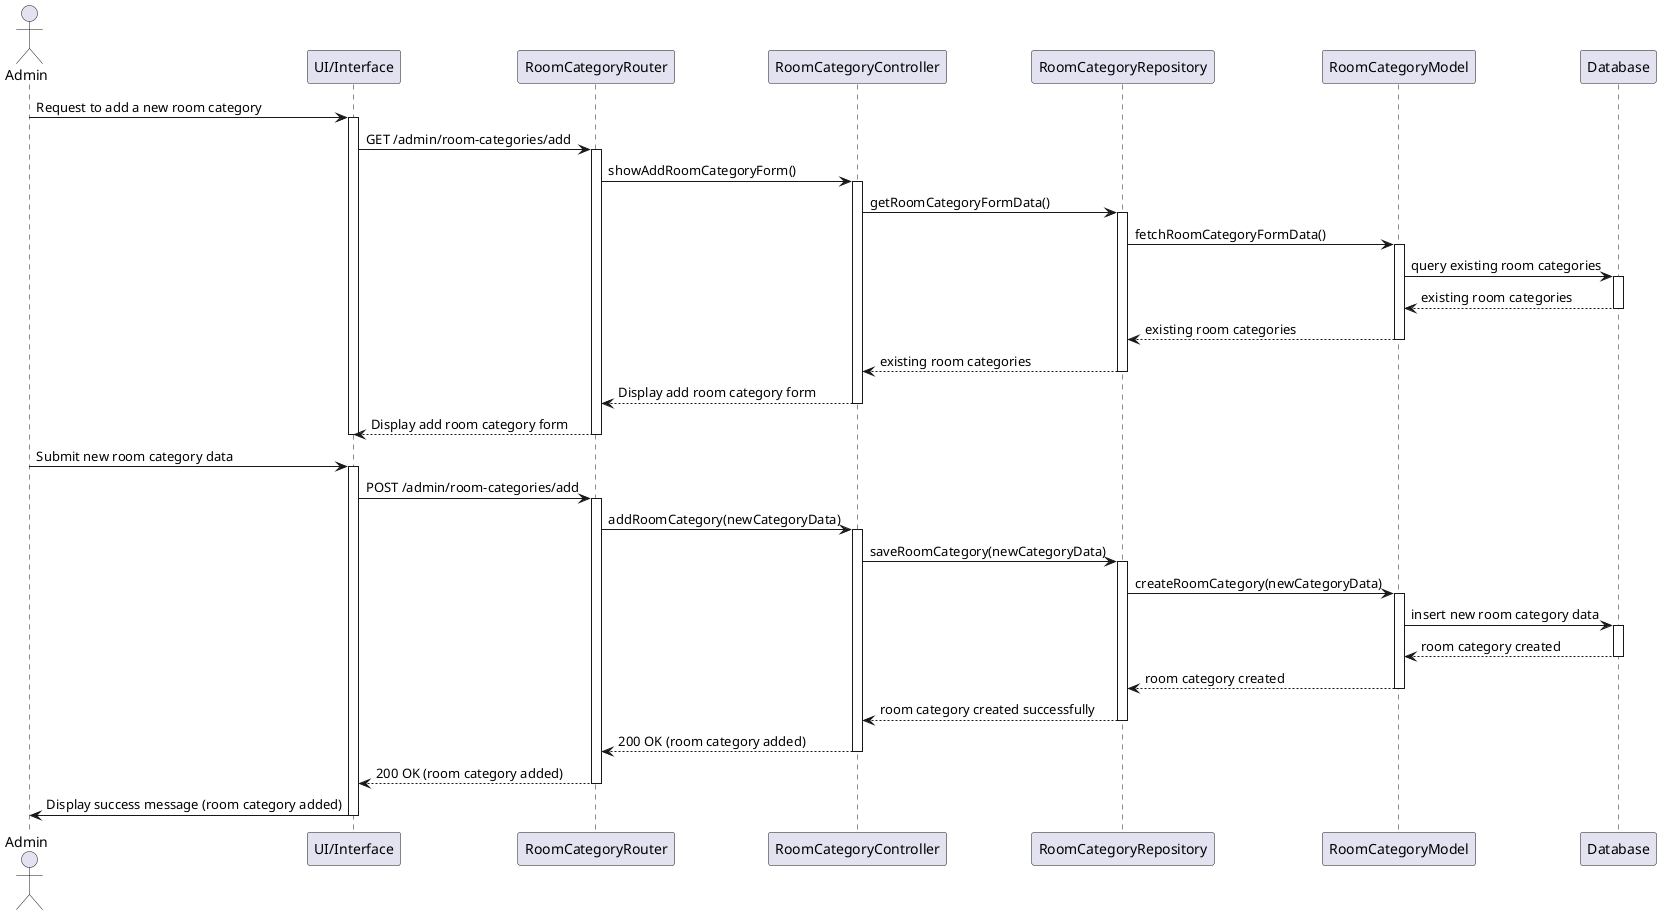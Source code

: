 @startuml
actor Admin
participant "UI/Interface" as UI
participant "RoomCategoryRouter" as Router
participant "RoomCategoryController" as Controller
participant "RoomCategoryRepository" as Repository
participant "RoomCategoryModel" as RoomCategoryModel
participant "Database" as DB

Admin -> UI: Request to add a new room category
activate UI
UI -> Router: GET /admin/room-categories/add
activate Router
Router -> Controller: showAddRoomCategoryForm()
activate Controller
Controller -> Repository: getRoomCategoryFormData()
activate Repository

Repository -> RoomCategoryModel: fetchRoomCategoryFormData()
activate RoomCategoryModel
RoomCategoryModel -> DB: query existing room categories
activate DB
DB --> RoomCategoryModel: existing room categories
deactivate DB
RoomCategoryModel --> Repository: existing room categories
deactivate RoomCategoryModel
Repository --> Controller: existing room categories
deactivate Repository
Controller --> Router: Display add room category form
deactivate Controller
Router --> UI: Display add room category form
deactivate Router
deactivate UI

Admin -> UI: Submit new room category data
activate UI
UI -> Router: POST /admin/room-categories/add
activate Router
Router -> Controller: addRoomCategory(newCategoryData)
activate Controller
Controller -> Repository: saveRoomCategory(newCategoryData)
activate Repository

Repository -> RoomCategoryModel: createRoomCategory(newCategoryData)
activate RoomCategoryModel
RoomCategoryModel -> DB: insert new room category data
activate DB
DB --> RoomCategoryModel: room category created
deactivate DB
RoomCategoryModel --> Repository: room category created
deactivate RoomCategoryModel
Repository --> Controller: room category created successfully
deactivate Repository

Controller --> Router: 200 OK (room category added)
deactivate Controller
Router --> UI: 200 OK (room category added)
deactivate Router
UI -> Admin: Display success message (room category added)
deactivate UI
@enduml

